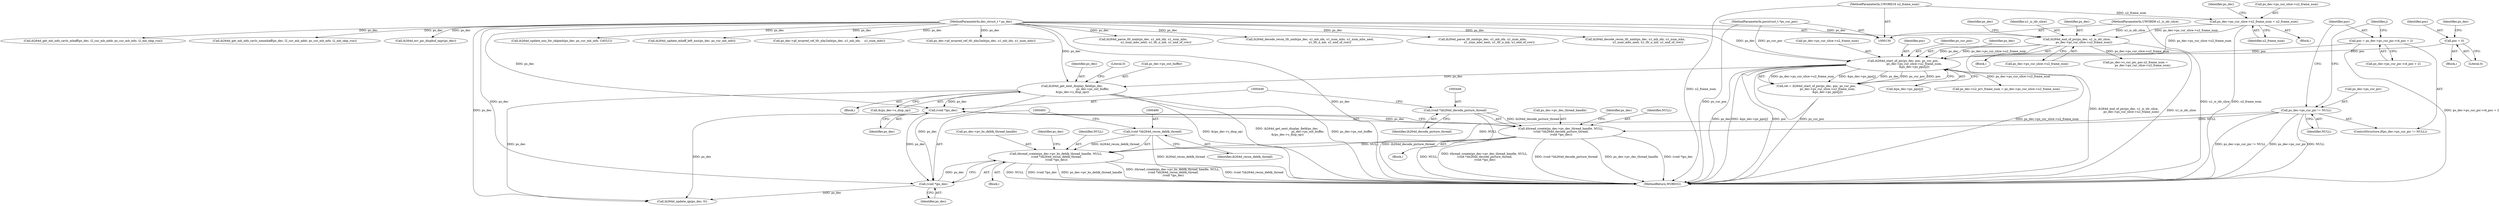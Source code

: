 digraph "0_Android_e629194c62a9a129ce378e08cb1059a8a53f1795_0@API" {
"1000484" [label="(Call,ithread_create(ps_dec->pv_bs_deblk_thread_handle, NULL,\n (void *)ih264d_recon_deblk_thread,\n (void *)ps_dec))"];
"1000277" [label="(Call,ps_dec->ps_cur_pic != NULL)"];
"1000440" [label="(Call,ithread_create(ps_dec->pv_dec_thread_handle, NULL,\n (void *)ih264d_decode_picture_thread,\n (void *)ps_dec))"];
"1000445" [label="(Call,(void *)ih264d_decode_picture_thread)"];
"1000448" [label="(Call,(void *)ps_dec)"];
"1000393" [label="(Call,ih264d_get_next_display_field(ps_dec,\n                                              ps_dec->ps_out_buffer,\n &(ps_dec->s_disp_op)))"];
"1000354" [label="(Call,ih264d_start_of_pic(ps_dec, poc, ps_cur_poc,\n                         ps_dec->ps_cur_slice->u2_frame_num,\n                         &ps_dec->ps_pps[j]))"];
"1000228" [label="(Call,ih264d_end_of_pic(ps_dec, u1_is_idr_slice,\n                ps_dec->ps_cur_slice->u2_frame_num))"];
"1000131" [label="(MethodParameterIn,dec_struct_t * ps_dec)"];
"1000133" [label="(MethodParameterIn,UWORD8 u1_is_idr_slice)"];
"1000215" [label="(Call,ps_dec->ps_cur_slice->u2_frame_num = u2_frame_num)"];
"1000134" [label="(MethodParameterIn,UWORD16 u2_frame_num)"];
"1000251" [label="(Call,poc = 0)"];
"1000282" [label="(Call,poc = ps_dec->ps_cur_pic->i4_poc + 2)"];
"1000135" [label="(MethodParameterIn,pocstruct_t *ps_cur_poc)"];
"1000489" [label="(Call,(void *)ih264d_recon_deblk_thread)"];
"1000492" [label="(Call,(void *)ps_dec)"];
"1000453" [label="(Identifier,ps_dec)"];
"1000357" [label="(Identifier,ps_cur_poc)"];
"1000352" [label="(Call,ret = ih264d_start_of_pic(ps_dec, poc, ps_cur_poc,\n                         ps_dec->ps_cur_slice->u2_frame_num,\n                         &ps_dec->ps_pps[j]))"];
"1000215" [label="(Call,ps_dec->ps_cur_slice->u2_frame_num = u2_frame_num)"];
"1001135" [label="(Call,ih264d_update_nnz_for_skipmb(ps_dec, ps_cur_mb_info, CAVLC))"];
"1000239" [label="(Identifier,ps_dec)"];
"1000484" [label="(Call,ithread_create(ps_dec->pv_bs_deblk_thread_handle, NULL,\n (void *)ih264d_recon_deblk_thread,\n (void *)ps_dec))"];
"1000404" [label="(Literal,0)"];
"1000363" [label="(Call,&ps_dec->ps_pps[j])"];
"1001163" [label="(Call,ih264d_update_mbaff_left_nnz(ps_dec, ps_cur_mb_info))"];
"1000281" [label="(Identifier,NULL)"];
"1000620" [label="(Call,ps_dec->pf_mvpred_ref_tfr_nby2mb(ps_dec, u1_mb_idx,    u1_num_mbs))"];
"1000230" [label="(Identifier,u1_is_idr_slice)"];
"1000492" [label="(Call,(void *)ps_dec)"];
"1000292" [label="(Identifier,j)"];
"1000231" [label="(Call,ps_dec->ps_cur_slice->u2_frame_num)"];
"1000448" [label="(Call,(void *)ps_dec)"];
"1000221" [label="(Identifier,u2_frame_num)"];
"1000276" [label="(ControlStructure,if(ps_dec->ps_cur_pic != NULL))"];
"1000395" [label="(Call,ps_dec->ps_out_buffer)"];
"1001222" [label="(Call,ps_dec->pf_mvpred_ref_tfr_nby2mb(ps_dec, u1_mb_idx, u1_num_mbs))"];
"1000966" [label="(Call,ih264d_update_qp(ps_dec, 0))"];
"1000229" [label="(Identifier,ps_dec)"];
"1000667" [label="(Call,ih264d_parse_tfr_nmb(ps_dec, u1_mb_idx, u1_num_mbs,\n                            u1_num_mbs_next, u1_tfr_n_mb, u1_end_of_row))"];
"1000497" [label="(Identifier,ps_dec)"];
"1000236" [label="(Call,ps_dec->s_cur_pic_poc.u2_frame_num =\n                ps_dec->ps_cur_slice->u2_frame_num)"];
"1000277" [label="(Call,ps_dec->ps_cur_pic != NULL)"];
"1000253" [label="(Literal,0)"];
"1000282" [label="(Call,poc = ps_dec->ps_cur_pic->i4_poc + 2)"];
"1001260" [label="(Call,ih264d_decode_recon_tfr_nmb(ps_dec, u1_mb_idx, u1_num_mbs, u1_num_mbs_next,\n                                            u1_tfr_n_mb, u1_end_of_row))"];
"1000251" [label="(Call,poc = 0)"];
"1000445" [label="(Call,(void *)ih264d_decode_picture_thread)"];
"1000133" [label="(MethodParameterIn,UWORD8 u1_is_idr_slice)"];
"1000450" [label="(Identifier,ps_dec)"];
"1000393" [label="(Call,ih264d_get_next_display_field(ps_dec,\n                                              ps_dec->ps_out_buffer,\n &(ps_dec->s_disp_op)))"];
"1000478" [label="(Block,)"];
"1000131" [label="(MethodParameterIn,dec_struct_t * ps_dec)"];
"1000216" [label="(Call,ps_dec->ps_cur_slice->u2_frame_num)"];
"1001246" [label="(Call,ih264d_parse_tfr_nmb(ps_dec, u1_mb_idx, u1_num_mbs,\n                                     u1_num_mbs_next, u1_tfr_n_mb, u1_end_of_row))"];
"1000394" [label="(Identifier,ps_dec)"];
"1000278" [label="(Call,ps_dec->ps_cur_pic)"];
"1000444" [label="(Identifier,NULL)"];
"1000228" [label="(Call,ih264d_end_of_pic(ps_dec, u1_is_idr_slice,\n                ps_dec->ps_cur_slice->u2_frame_num))"];
"1000398" [label="(Call,&(ps_dec->s_disp_op))"];
"1000447" [label="(Identifier,ih264d_decode_picture_thread)"];
"1000494" [label="(Identifier,ps_dec)"];
"1000439" [label="(Block,)"];
"1000440" [label="(Call,ithread_create(ps_dec->pv_dec_thread_handle, NULL,\n (void *)ih264d_decode_picture_thread,\n (void *)ps_dec))"];
"1000252" [label="(Identifier,poc)"];
"1000681" [label="(Call,ih264d_decode_recon_tfr_nmb(ps_dec, u1_mb_idx, u1_num_mbs,\n                            u1_num_mbs_next, u1_tfr_n_mb, u1_end_of_row))"];
"1000489" [label="(Call,(void *)ih264d_recon_deblk_thread)"];
"1000355" [label="(Identifier,ps_dec)"];
"1000283" [label="(Identifier,poc)"];
"1000227" [label="(Block,)"];
"1000225" [label="(Identifier,ps_dec)"];
"1000488" [label="(Identifier,NULL)"];
"1000358" [label="(Call,ps_dec->ps_cur_slice->u2_frame_num)"];
"1001358" [label="(MethodReturn,WORD32)"];
"1000214" [label="(Block,)"];
"1000441" [label="(Call,ps_dec->pv_dec_thread_handle)"];
"1000356" [label="(Identifier,poc)"];
"1000134" [label="(MethodParameterIn,UWORD16 u2_frame_num)"];
"1000354" [label="(Call,ih264d_start_of_pic(ps_dec, poc, ps_cur_poc,\n                         ps_dec->ps_cur_slice->u2_frame_num,\n                         &ps_dec->ps_pps[j]))"];
"1001064" [label="(Call,ih264d_get_mb_info_cavlc_mbaff(ps_dec, i2_cur_mb_addr, ps_cur_mb_info, i2_mb_skip_run))"];
"1000284" [label="(Call,ps_dec->ps_cur_pic->i4_poc + 2)"];
"1000491" [label="(Identifier,ih264d_recon_deblk_thread)"];
"1000485" [label="(Call,ps_dec->pv_bs_deblk_thread_handle)"];
"1000135" [label="(MethodParameterIn,pocstruct_t *ps_cur_poc)"];
"1001070" [label="(Call,ih264d_get_mb_info_cavlc_nonmbaff(ps_dec, i2_cur_mb_addr, ps_cur_mb_info, i2_mb_skip_run))"];
"1000392" [label="(Block,)"];
"1000247" [label="(Block,)"];
"1000257" [label="(Identifier,ps_dec)"];
"1000868" [label="(Call,ps_dec->u2_prv_frame_num = ps_dec->ps_cur_slice->u2_frame_num)"];
"1000206" [label="(Call,ih264d_err_pic_dispbuf_mgr(ps_dec))"];
"1000484" -> "1000478"  [label="AST: "];
"1000484" -> "1000492"  [label="CFG: "];
"1000485" -> "1000484"  [label="AST: "];
"1000488" -> "1000484"  [label="AST: "];
"1000489" -> "1000484"  [label="AST: "];
"1000492" -> "1000484"  [label="AST: "];
"1000497" -> "1000484"  [label="CFG: "];
"1000484" -> "1001358"  [label="DDG: (void *)ih264d_recon_deblk_thread"];
"1000484" -> "1001358"  [label="DDG: NULL"];
"1000484" -> "1001358"  [label="DDG: (void *)ps_dec"];
"1000484" -> "1001358"  [label="DDG: ps_dec->pv_bs_deblk_thread_handle"];
"1000484" -> "1001358"  [label="DDG: ithread_create(ps_dec->pv_bs_deblk_thread_handle, NULL,\n (void *)ih264d_recon_deblk_thread,\n (void *)ps_dec)"];
"1000277" -> "1000484"  [label="DDG: NULL"];
"1000440" -> "1000484"  [label="DDG: NULL"];
"1000489" -> "1000484"  [label="DDG: ih264d_recon_deblk_thread"];
"1000492" -> "1000484"  [label="DDG: ps_dec"];
"1000277" -> "1000276"  [label="AST: "];
"1000277" -> "1000281"  [label="CFG: "];
"1000278" -> "1000277"  [label="AST: "];
"1000281" -> "1000277"  [label="AST: "];
"1000283" -> "1000277"  [label="CFG: "];
"1000292" -> "1000277"  [label="CFG: "];
"1000277" -> "1001358"  [label="DDG: ps_dec->ps_cur_pic"];
"1000277" -> "1001358"  [label="DDG: NULL"];
"1000277" -> "1001358"  [label="DDG: ps_dec->ps_cur_pic != NULL"];
"1000277" -> "1000440"  [label="DDG: NULL"];
"1000440" -> "1000439"  [label="AST: "];
"1000440" -> "1000448"  [label="CFG: "];
"1000441" -> "1000440"  [label="AST: "];
"1000444" -> "1000440"  [label="AST: "];
"1000445" -> "1000440"  [label="AST: "];
"1000448" -> "1000440"  [label="AST: "];
"1000453" -> "1000440"  [label="CFG: "];
"1000440" -> "1001358"  [label="DDG: ithread_create(ps_dec->pv_dec_thread_handle, NULL,\n (void *)ih264d_decode_picture_thread,\n (void *)ps_dec)"];
"1000440" -> "1001358"  [label="DDG: (void *)ih264d_decode_picture_thread"];
"1000440" -> "1001358"  [label="DDG: ps_dec->pv_dec_thread_handle"];
"1000440" -> "1001358"  [label="DDG: (void *)ps_dec"];
"1000440" -> "1001358"  [label="DDG: NULL"];
"1000445" -> "1000440"  [label="DDG: ih264d_decode_picture_thread"];
"1000448" -> "1000440"  [label="DDG: ps_dec"];
"1000445" -> "1000447"  [label="CFG: "];
"1000446" -> "1000445"  [label="AST: "];
"1000447" -> "1000445"  [label="AST: "];
"1000449" -> "1000445"  [label="CFG: "];
"1000445" -> "1001358"  [label="DDG: ih264d_decode_picture_thread"];
"1000448" -> "1000450"  [label="CFG: "];
"1000449" -> "1000448"  [label="AST: "];
"1000450" -> "1000448"  [label="AST: "];
"1000393" -> "1000448"  [label="DDG: ps_dec"];
"1000131" -> "1000448"  [label="DDG: ps_dec"];
"1000448" -> "1000492"  [label="DDG: ps_dec"];
"1000448" -> "1000966"  [label="DDG: ps_dec"];
"1000393" -> "1000392"  [label="AST: "];
"1000393" -> "1000398"  [label="CFG: "];
"1000394" -> "1000393"  [label="AST: "];
"1000395" -> "1000393"  [label="AST: "];
"1000398" -> "1000393"  [label="AST: "];
"1000404" -> "1000393"  [label="CFG: "];
"1000393" -> "1001358"  [label="DDG: &(ps_dec->s_disp_op)"];
"1000393" -> "1001358"  [label="DDG: ih264d_get_next_display_field(ps_dec,\n                                              ps_dec->ps_out_buffer,\n &(ps_dec->s_disp_op))"];
"1000393" -> "1001358"  [label="DDG: ps_dec->ps_out_buffer"];
"1000354" -> "1000393"  [label="DDG: ps_dec"];
"1000131" -> "1000393"  [label="DDG: ps_dec"];
"1000393" -> "1000492"  [label="DDG: ps_dec"];
"1000393" -> "1000966"  [label="DDG: ps_dec"];
"1000354" -> "1000352"  [label="AST: "];
"1000354" -> "1000363"  [label="CFG: "];
"1000355" -> "1000354"  [label="AST: "];
"1000356" -> "1000354"  [label="AST: "];
"1000357" -> "1000354"  [label="AST: "];
"1000358" -> "1000354"  [label="AST: "];
"1000363" -> "1000354"  [label="AST: "];
"1000352" -> "1000354"  [label="CFG: "];
"1000354" -> "1001358"  [label="DDG: poc"];
"1000354" -> "1001358"  [label="DDG: ps_cur_poc"];
"1000354" -> "1001358"  [label="DDG: ps_dec->ps_cur_slice->u2_frame_num"];
"1000354" -> "1001358"  [label="DDG: ps_dec"];
"1000354" -> "1001358"  [label="DDG: &ps_dec->ps_pps[j]"];
"1000354" -> "1000352"  [label="DDG: ps_dec->ps_cur_slice->u2_frame_num"];
"1000354" -> "1000352"  [label="DDG: &ps_dec->ps_pps[j]"];
"1000354" -> "1000352"  [label="DDG: ps_dec"];
"1000354" -> "1000352"  [label="DDG: ps_cur_poc"];
"1000354" -> "1000352"  [label="DDG: poc"];
"1000228" -> "1000354"  [label="DDG: ps_dec"];
"1000228" -> "1000354"  [label="DDG: ps_dec->ps_cur_slice->u2_frame_num"];
"1000131" -> "1000354"  [label="DDG: ps_dec"];
"1000251" -> "1000354"  [label="DDG: poc"];
"1000282" -> "1000354"  [label="DDG: poc"];
"1000135" -> "1000354"  [label="DDG: ps_cur_poc"];
"1000215" -> "1000354"  [label="DDG: ps_dec->ps_cur_slice->u2_frame_num"];
"1000354" -> "1000868"  [label="DDG: ps_dec->ps_cur_slice->u2_frame_num"];
"1000228" -> "1000227"  [label="AST: "];
"1000228" -> "1000231"  [label="CFG: "];
"1000229" -> "1000228"  [label="AST: "];
"1000230" -> "1000228"  [label="AST: "];
"1000231" -> "1000228"  [label="AST: "];
"1000239" -> "1000228"  [label="CFG: "];
"1000228" -> "1001358"  [label="DDG: ih264d_end_of_pic(ps_dec, u1_is_idr_slice,\n                ps_dec->ps_cur_slice->u2_frame_num)"];
"1000228" -> "1001358"  [label="DDG: u1_is_idr_slice"];
"1000131" -> "1000228"  [label="DDG: ps_dec"];
"1000133" -> "1000228"  [label="DDG: u1_is_idr_slice"];
"1000215" -> "1000228"  [label="DDG: ps_dec->ps_cur_slice->u2_frame_num"];
"1000228" -> "1000236"  [label="DDG: ps_dec->ps_cur_slice->u2_frame_num"];
"1000131" -> "1000130"  [label="AST: "];
"1000131" -> "1001358"  [label="DDG: ps_dec"];
"1000131" -> "1000206"  [label="DDG: ps_dec"];
"1000131" -> "1000492"  [label="DDG: ps_dec"];
"1000131" -> "1000620"  [label="DDG: ps_dec"];
"1000131" -> "1000667"  [label="DDG: ps_dec"];
"1000131" -> "1000681"  [label="DDG: ps_dec"];
"1000131" -> "1000966"  [label="DDG: ps_dec"];
"1000131" -> "1001064"  [label="DDG: ps_dec"];
"1000131" -> "1001070"  [label="DDG: ps_dec"];
"1000131" -> "1001135"  [label="DDG: ps_dec"];
"1000131" -> "1001163"  [label="DDG: ps_dec"];
"1000131" -> "1001222"  [label="DDG: ps_dec"];
"1000131" -> "1001246"  [label="DDG: ps_dec"];
"1000131" -> "1001260"  [label="DDG: ps_dec"];
"1000133" -> "1000130"  [label="AST: "];
"1000133" -> "1001358"  [label="DDG: u1_is_idr_slice"];
"1000215" -> "1000214"  [label="AST: "];
"1000215" -> "1000221"  [label="CFG: "];
"1000216" -> "1000215"  [label="AST: "];
"1000221" -> "1000215"  [label="AST: "];
"1000225" -> "1000215"  [label="CFG: "];
"1000215" -> "1001358"  [label="DDG: u2_frame_num"];
"1000134" -> "1000215"  [label="DDG: u2_frame_num"];
"1000134" -> "1000130"  [label="AST: "];
"1000134" -> "1001358"  [label="DDG: u2_frame_num"];
"1000251" -> "1000247"  [label="AST: "];
"1000251" -> "1000253"  [label="CFG: "];
"1000252" -> "1000251"  [label="AST: "];
"1000253" -> "1000251"  [label="AST: "];
"1000257" -> "1000251"  [label="CFG: "];
"1000282" -> "1000276"  [label="AST: "];
"1000282" -> "1000284"  [label="CFG: "];
"1000283" -> "1000282"  [label="AST: "];
"1000284" -> "1000282"  [label="AST: "];
"1000292" -> "1000282"  [label="CFG: "];
"1000282" -> "1001358"  [label="DDG: ps_dec->ps_cur_pic->i4_poc + 2"];
"1000135" -> "1000130"  [label="AST: "];
"1000135" -> "1001358"  [label="DDG: ps_cur_poc"];
"1000489" -> "1000491"  [label="CFG: "];
"1000490" -> "1000489"  [label="AST: "];
"1000491" -> "1000489"  [label="AST: "];
"1000493" -> "1000489"  [label="CFG: "];
"1000489" -> "1001358"  [label="DDG: ih264d_recon_deblk_thread"];
"1000492" -> "1000494"  [label="CFG: "];
"1000493" -> "1000492"  [label="AST: "];
"1000494" -> "1000492"  [label="AST: "];
"1000492" -> "1000966"  [label="DDG: ps_dec"];
}
